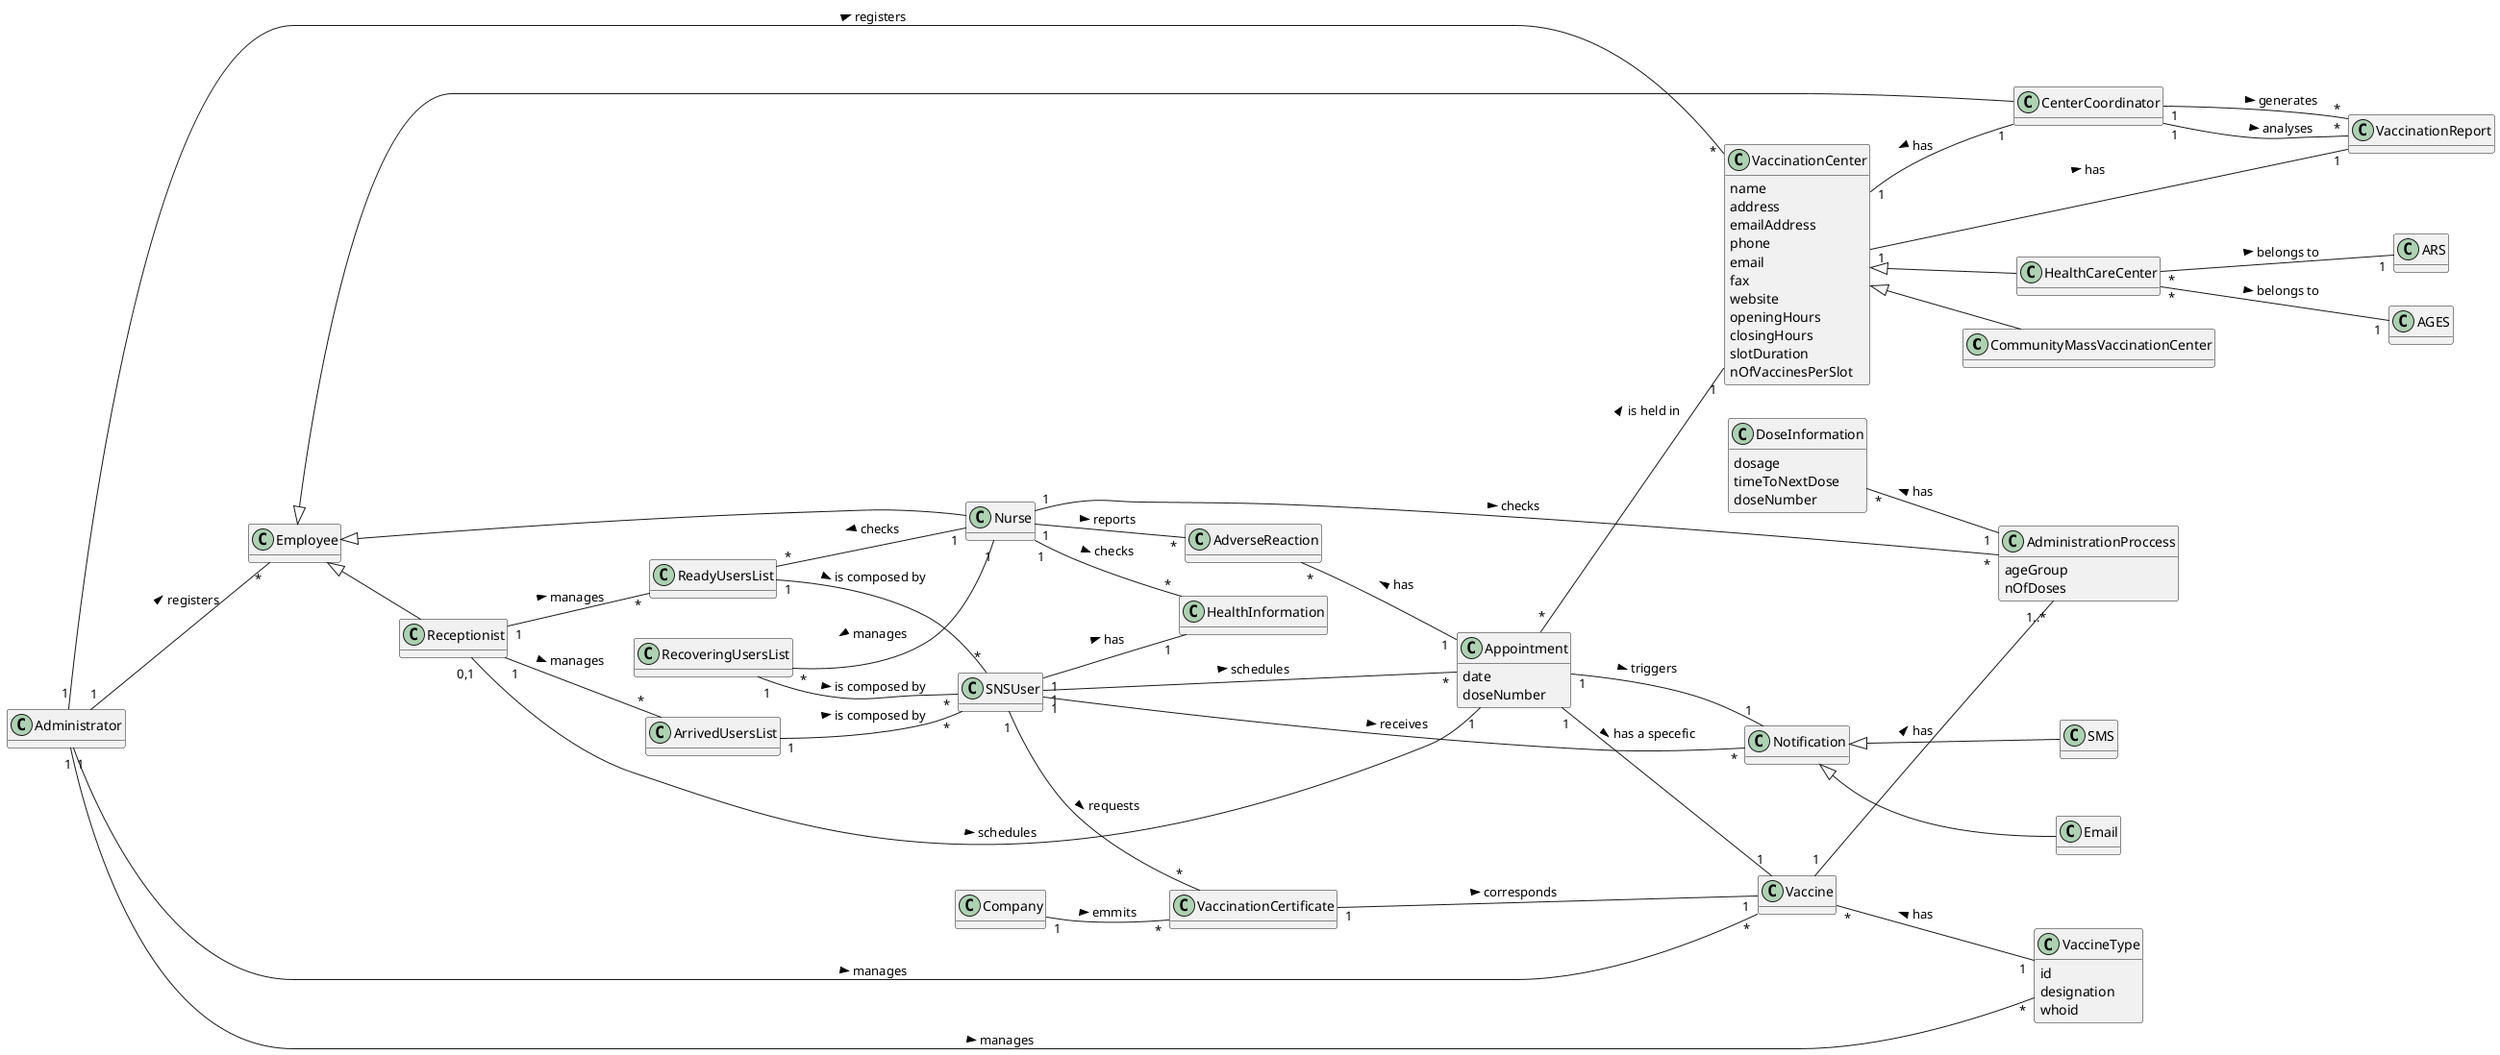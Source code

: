 @startuml Domain Model

hide methods
left to right direction
skinparam classAttributeIconSize 0

class CommunityMassVaccinationCenter {}

class HealthCareCenter {}

class VaccinationCenter {
  name
  address
  emailAddress
  phone
  email
  fax
  website
  openingHours
  closingHours
  slotDuration
  nOfVaccinesPerSlot
}

class Vaccine {}

class VaccineType {
  id
  designation
  whoid
}

class SNSUser {}

class HealthInformation {}

class Administrator {}

class Employee {}

class Nurse {}

class Receptionist {}

class CenterCoordinator {}

class Appointment {
  date
  doseNumber
}

class AdministrationProccess {
  ageGroup
  nOfDoses
}

class AGES {}

class ARS {}

class DoseInformation {
  dosage
  timeToNextDose
  doseNumber
}

DoseInformation "*" -- "1" AdministrationProccess : has <

Vaccine "*" -- "1" VaccineType : has <

Employee <|-- Nurse
Employee <|-- Receptionist
Employee <|-- CenterCoordinator

VaccinationCenter <|-- CommunityMassVaccinationCenter
VaccinationCenter <|-- HealthCareCenter

VaccinationCenter "1" -- "1" CenterCoordinator : has < 

HealthCareCenter "*" -- "1" AGES : belongs to > 
HealthCareCenter "*" -- "1" ARS : belongs to > 

Appointment "*" -- "1" VaccinationCenter : is held in >
Appointment "1" -- "1" Vaccine : has a specefic >
Appointment "1" -- "1" Notification : triggers >

Receptionist "1" -- "*" ReadyUsersList : manages >
Receptionist "1" -- "*" ArrivedUsersList : manages >

ReadyUsersList "1" -- "*" SNSUser : is composed by >
ArrivedUsersList "1" -- "*" SNSUser : is composed by > 
RecoveringUsersList "1" -- "*" SNSUser : is composed by >

ReadyUsersList "*" -- "1" Nurse : checks <
RecoveringUsersList "*" -- "1" Nurse : manages <

Administrator "1" -- "*" Employee : registers >
Administrator "1" -- "*" VaccinationCenter : registers >
Administrator "1" -- "*" VaccineType : manages >
Administrator "1" -- "*" Vaccine : manages > 

SNSUser "1" -- "*" Appointment : schedules >
SNSUser "1" -- "1" HealthInformation : has >

Vaccine "1" -- "1..*" AdministrationProccess : has >

SNSUser "1" -- "*" Notification : receives >

SNSUser "1" -- "*" VaccinationCertificate : requests >

VaccinationCertificate "1" -- "1" Vaccine : corresponds >
Company "1" -- "*" VaccinationCertificate : emmits >

Receptionist "0,1" -- "1" Appointment : schedules >

Nurse "1" -- "*" AdverseReaction : reports >
Nurse "1" -- "*" HealthInformation : checks >

VaccinationCenter "1" -- "1" VaccinationReport : has >
CenterCoordinator "1" -- "*" VaccinationReport : analyses >
CenterCoordinator "1" -- "*" VaccinationReport : generates >

Nurse "1" -- "*" AdministrationProccess : checks >

Notification <|-- SMS
Notification <|-- Email

AdverseReaction "*" -- "1" Appointment : has <

@enduml
